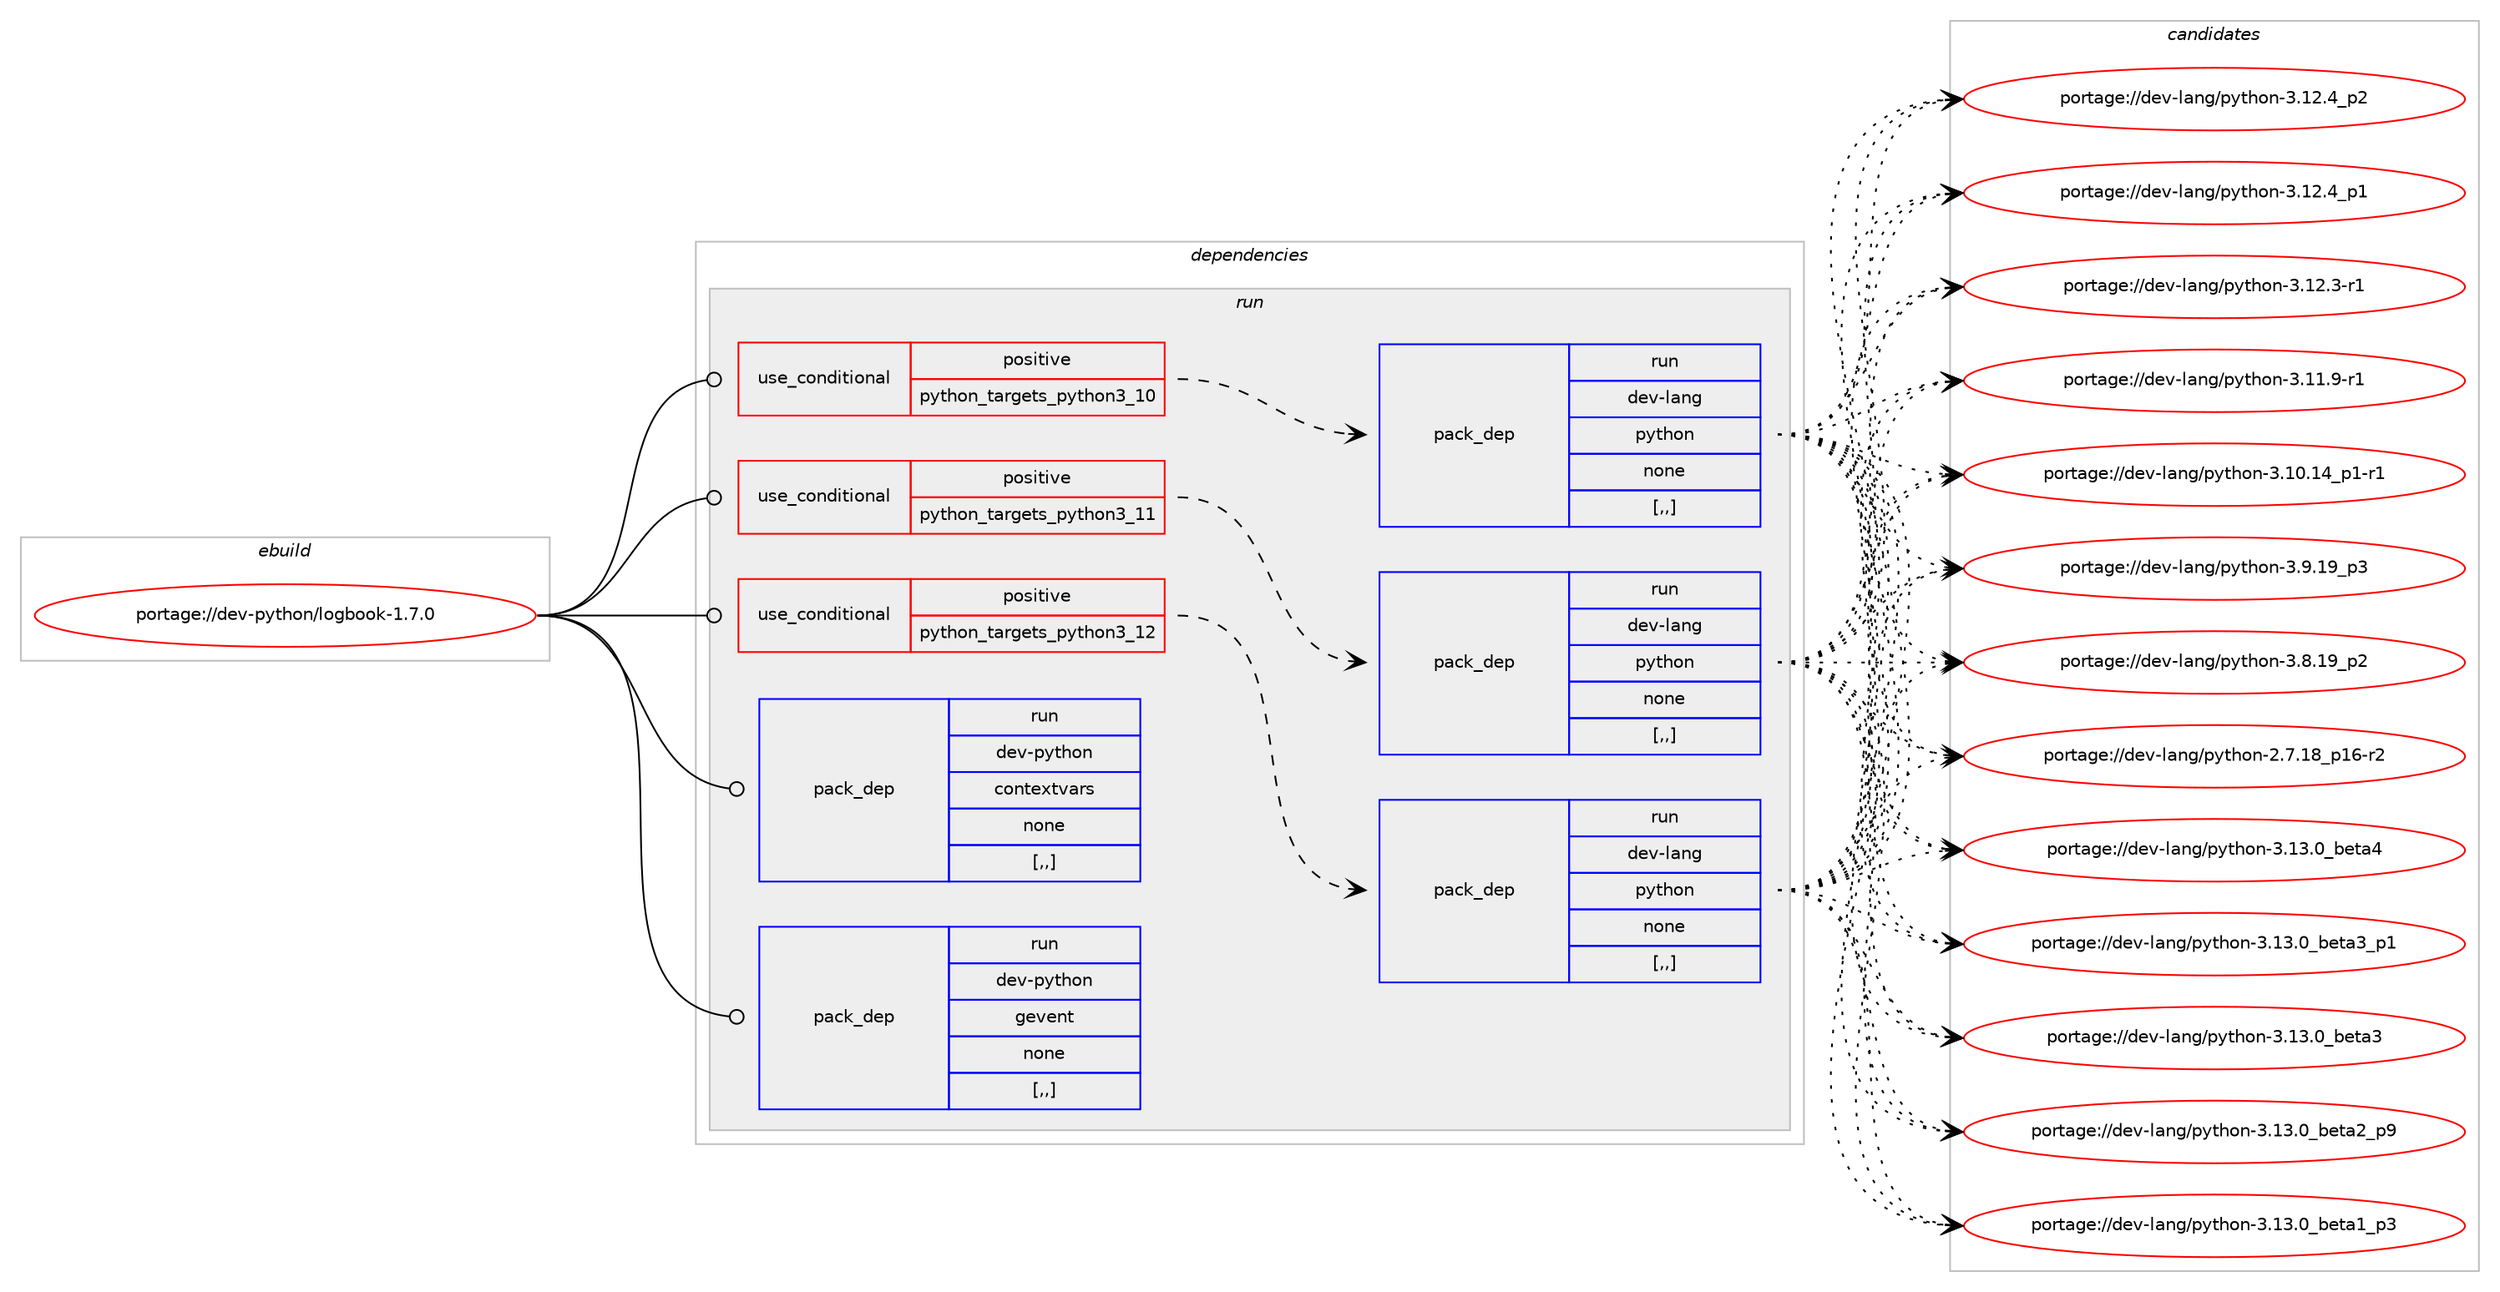 digraph prolog {

# *************
# Graph options
# *************

newrank=true;
concentrate=true;
compound=true;
graph [rankdir=LR,fontname=Helvetica,fontsize=10,ranksep=1.5];#, ranksep=2.5, nodesep=0.2];
edge  [arrowhead=vee];
node  [fontname=Helvetica,fontsize=10];

# **********
# The ebuild
# **********

subgraph cluster_leftcol {
color=gray;
label=<<i>ebuild</i>>;
id [label="portage://dev-python/logbook-1.7.0", color=red, width=4, href="../dev-python/logbook-1.7.0.svg"];
}

# ****************
# The dependencies
# ****************

subgraph cluster_midcol {
color=gray;
label=<<i>dependencies</i>>;
subgraph cluster_compile {
fillcolor="#eeeeee";
style=filled;
label=<<i>compile</i>>;
}
subgraph cluster_compileandrun {
fillcolor="#eeeeee";
style=filled;
label=<<i>compile and run</i>>;
}
subgraph cluster_run {
fillcolor="#eeeeee";
style=filled;
label=<<i>run</i>>;
subgraph cond34568 {
dependency150739 [label=<<TABLE BORDER="0" CELLBORDER="1" CELLSPACING="0" CELLPADDING="4"><TR><TD ROWSPAN="3" CELLPADDING="10">use_conditional</TD></TR><TR><TD>positive</TD></TR><TR><TD>python_targets_python3_10</TD></TR></TABLE>>, shape=none, color=red];
subgraph pack114921 {
dependency150740 [label=<<TABLE BORDER="0" CELLBORDER="1" CELLSPACING="0" CELLPADDING="4" WIDTH="220"><TR><TD ROWSPAN="6" CELLPADDING="30">pack_dep</TD></TR><TR><TD WIDTH="110">run</TD></TR><TR><TD>dev-lang</TD></TR><TR><TD>python</TD></TR><TR><TD>none</TD></TR><TR><TD>[,,]</TD></TR></TABLE>>, shape=none, color=blue];
}
dependency150739:e -> dependency150740:w [weight=20,style="dashed",arrowhead="vee"];
}
id:e -> dependency150739:w [weight=20,style="solid",arrowhead="odot"];
subgraph cond34569 {
dependency150741 [label=<<TABLE BORDER="0" CELLBORDER="1" CELLSPACING="0" CELLPADDING="4"><TR><TD ROWSPAN="3" CELLPADDING="10">use_conditional</TD></TR><TR><TD>positive</TD></TR><TR><TD>python_targets_python3_11</TD></TR></TABLE>>, shape=none, color=red];
subgraph pack114922 {
dependency150742 [label=<<TABLE BORDER="0" CELLBORDER="1" CELLSPACING="0" CELLPADDING="4" WIDTH="220"><TR><TD ROWSPAN="6" CELLPADDING="30">pack_dep</TD></TR><TR><TD WIDTH="110">run</TD></TR><TR><TD>dev-lang</TD></TR><TR><TD>python</TD></TR><TR><TD>none</TD></TR><TR><TD>[,,]</TD></TR></TABLE>>, shape=none, color=blue];
}
dependency150741:e -> dependency150742:w [weight=20,style="dashed",arrowhead="vee"];
}
id:e -> dependency150741:w [weight=20,style="solid",arrowhead="odot"];
subgraph cond34570 {
dependency150743 [label=<<TABLE BORDER="0" CELLBORDER="1" CELLSPACING="0" CELLPADDING="4"><TR><TD ROWSPAN="3" CELLPADDING="10">use_conditional</TD></TR><TR><TD>positive</TD></TR><TR><TD>python_targets_python3_12</TD></TR></TABLE>>, shape=none, color=red];
subgraph pack114923 {
dependency150744 [label=<<TABLE BORDER="0" CELLBORDER="1" CELLSPACING="0" CELLPADDING="4" WIDTH="220"><TR><TD ROWSPAN="6" CELLPADDING="30">pack_dep</TD></TR><TR><TD WIDTH="110">run</TD></TR><TR><TD>dev-lang</TD></TR><TR><TD>python</TD></TR><TR><TD>none</TD></TR><TR><TD>[,,]</TD></TR></TABLE>>, shape=none, color=blue];
}
dependency150743:e -> dependency150744:w [weight=20,style="dashed",arrowhead="vee"];
}
id:e -> dependency150743:w [weight=20,style="solid",arrowhead="odot"];
subgraph pack114924 {
dependency150745 [label=<<TABLE BORDER="0" CELLBORDER="1" CELLSPACING="0" CELLPADDING="4" WIDTH="220"><TR><TD ROWSPAN="6" CELLPADDING="30">pack_dep</TD></TR><TR><TD WIDTH="110">run</TD></TR><TR><TD>dev-python</TD></TR><TR><TD>contextvars</TD></TR><TR><TD>none</TD></TR><TR><TD>[,,]</TD></TR></TABLE>>, shape=none, color=blue];
}
id:e -> dependency150745:w [weight=20,style="solid",arrowhead="odot"];
subgraph pack114925 {
dependency150746 [label=<<TABLE BORDER="0" CELLBORDER="1" CELLSPACING="0" CELLPADDING="4" WIDTH="220"><TR><TD ROWSPAN="6" CELLPADDING="30">pack_dep</TD></TR><TR><TD WIDTH="110">run</TD></TR><TR><TD>dev-python</TD></TR><TR><TD>gevent</TD></TR><TR><TD>none</TD></TR><TR><TD>[,,]</TD></TR></TABLE>>, shape=none, color=blue];
}
id:e -> dependency150746:w [weight=20,style="solid",arrowhead="odot"];
}
}

# **************
# The candidates
# **************

subgraph cluster_choices {
rank=same;
color=gray;
label=<<i>candidates</i>>;

subgraph choice114921 {
color=black;
nodesep=1;
choice1001011184510897110103471121211161041111104551464951464895981011169752 [label="portage://dev-lang/python-3.13.0_beta4", color=red, width=4,href="../dev-lang/python-3.13.0_beta4.svg"];
choice10010111845108971101034711212111610411111045514649514648959810111697519511249 [label="portage://dev-lang/python-3.13.0_beta3_p1", color=red, width=4,href="../dev-lang/python-3.13.0_beta3_p1.svg"];
choice1001011184510897110103471121211161041111104551464951464895981011169751 [label="portage://dev-lang/python-3.13.0_beta3", color=red, width=4,href="../dev-lang/python-3.13.0_beta3.svg"];
choice10010111845108971101034711212111610411111045514649514648959810111697509511257 [label="portage://dev-lang/python-3.13.0_beta2_p9", color=red, width=4,href="../dev-lang/python-3.13.0_beta2_p9.svg"];
choice10010111845108971101034711212111610411111045514649514648959810111697499511251 [label="portage://dev-lang/python-3.13.0_beta1_p3", color=red, width=4,href="../dev-lang/python-3.13.0_beta1_p3.svg"];
choice100101118451089711010347112121116104111110455146495046529511250 [label="portage://dev-lang/python-3.12.4_p2", color=red, width=4,href="../dev-lang/python-3.12.4_p2.svg"];
choice100101118451089711010347112121116104111110455146495046529511249 [label="portage://dev-lang/python-3.12.4_p1", color=red, width=4,href="../dev-lang/python-3.12.4_p1.svg"];
choice100101118451089711010347112121116104111110455146495046514511449 [label="portage://dev-lang/python-3.12.3-r1", color=red, width=4,href="../dev-lang/python-3.12.3-r1.svg"];
choice100101118451089711010347112121116104111110455146494946574511449 [label="portage://dev-lang/python-3.11.9-r1", color=red, width=4,href="../dev-lang/python-3.11.9-r1.svg"];
choice100101118451089711010347112121116104111110455146494846495295112494511449 [label="portage://dev-lang/python-3.10.14_p1-r1", color=red, width=4,href="../dev-lang/python-3.10.14_p1-r1.svg"];
choice100101118451089711010347112121116104111110455146574649579511251 [label="portage://dev-lang/python-3.9.19_p3", color=red, width=4,href="../dev-lang/python-3.9.19_p3.svg"];
choice100101118451089711010347112121116104111110455146564649579511250 [label="portage://dev-lang/python-3.8.19_p2", color=red, width=4,href="../dev-lang/python-3.8.19_p2.svg"];
choice100101118451089711010347112121116104111110455046554649569511249544511450 [label="portage://dev-lang/python-2.7.18_p16-r2", color=red, width=4,href="../dev-lang/python-2.7.18_p16-r2.svg"];
dependency150740:e -> choice1001011184510897110103471121211161041111104551464951464895981011169752:w [style=dotted,weight="100"];
dependency150740:e -> choice10010111845108971101034711212111610411111045514649514648959810111697519511249:w [style=dotted,weight="100"];
dependency150740:e -> choice1001011184510897110103471121211161041111104551464951464895981011169751:w [style=dotted,weight="100"];
dependency150740:e -> choice10010111845108971101034711212111610411111045514649514648959810111697509511257:w [style=dotted,weight="100"];
dependency150740:e -> choice10010111845108971101034711212111610411111045514649514648959810111697499511251:w [style=dotted,weight="100"];
dependency150740:e -> choice100101118451089711010347112121116104111110455146495046529511250:w [style=dotted,weight="100"];
dependency150740:e -> choice100101118451089711010347112121116104111110455146495046529511249:w [style=dotted,weight="100"];
dependency150740:e -> choice100101118451089711010347112121116104111110455146495046514511449:w [style=dotted,weight="100"];
dependency150740:e -> choice100101118451089711010347112121116104111110455146494946574511449:w [style=dotted,weight="100"];
dependency150740:e -> choice100101118451089711010347112121116104111110455146494846495295112494511449:w [style=dotted,weight="100"];
dependency150740:e -> choice100101118451089711010347112121116104111110455146574649579511251:w [style=dotted,weight="100"];
dependency150740:e -> choice100101118451089711010347112121116104111110455146564649579511250:w [style=dotted,weight="100"];
dependency150740:e -> choice100101118451089711010347112121116104111110455046554649569511249544511450:w [style=dotted,weight="100"];
}
subgraph choice114922 {
color=black;
nodesep=1;
choice1001011184510897110103471121211161041111104551464951464895981011169752 [label="portage://dev-lang/python-3.13.0_beta4", color=red, width=4,href="../dev-lang/python-3.13.0_beta4.svg"];
choice10010111845108971101034711212111610411111045514649514648959810111697519511249 [label="portage://dev-lang/python-3.13.0_beta3_p1", color=red, width=4,href="../dev-lang/python-3.13.0_beta3_p1.svg"];
choice1001011184510897110103471121211161041111104551464951464895981011169751 [label="portage://dev-lang/python-3.13.0_beta3", color=red, width=4,href="../dev-lang/python-3.13.0_beta3.svg"];
choice10010111845108971101034711212111610411111045514649514648959810111697509511257 [label="portage://dev-lang/python-3.13.0_beta2_p9", color=red, width=4,href="../dev-lang/python-3.13.0_beta2_p9.svg"];
choice10010111845108971101034711212111610411111045514649514648959810111697499511251 [label="portage://dev-lang/python-3.13.0_beta1_p3", color=red, width=4,href="../dev-lang/python-3.13.0_beta1_p3.svg"];
choice100101118451089711010347112121116104111110455146495046529511250 [label="portage://dev-lang/python-3.12.4_p2", color=red, width=4,href="../dev-lang/python-3.12.4_p2.svg"];
choice100101118451089711010347112121116104111110455146495046529511249 [label="portage://dev-lang/python-3.12.4_p1", color=red, width=4,href="../dev-lang/python-3.12.4_p1.svg"];
choice100101118451089711010347112121116104111110455146495046514511449 [label="portage://dev-lang/python-3.12.3-r1", color=red, width=4,href="../dev-lang/python-3.12.3-r1.svg"];
choice100101118451089711010347112121116104111110455146494946574511449 [label="portage://dev-lang/python-3.11.9-r1", color=red, width=4,href="../dev-lang/python-3.11.9-r1.svg"];
choice100101118451089711010347112121116104111110455146494846495295112494511449 [label="portage://dev-lang/python-3.10.14_p1-r1", color=red, width=4,href="../dev-lang/python-3.10.14_p1-r1.svg"];
choice100101118451089711010347112121116104111110455146574649579511251 [label="portage://dev-lang/python-3.9.19_p3", color=red, width=4,href="../dev-lang/python-3.9.19_p3.svg"];
choice100101118451089711010347112121116104111110455146564649579511250 [label="portage://dev-lang/python-3.8.19_p2", color=red, width=4,href="../dev-lang/python-3.8.19_p2.svg"];
choice100101118451089711010347112121116104111110455046554649569511249544511450 [label="portage://dev-lang/python-2.7.18_p16-r2", color=red, width=4,href="../dev-lang/python-2.7.18_p16-r2.svg"];
dependency150742:e -> choice1001011184510897110103471121211161041111104551464951464895981011169752:w [style=dotted,weight="100"];
dependency150742:e -> choice10010111845108971101034711212111610411111045514649514648959810111697519511249:w [style=dotted,weight="100"];
dependency150742:e -> choice1001011184510897110103471121211161041111104551464951464895981011169751:w [style=dotted,weight="100"];
dependency150742:e -> choice10010111845108971101034711212111610411111045514649514648959810111697509511257:w [style=dotted,weight="100"];
dependency150742:e -> choice10010111845108971101034711212111610411111045514649514648959810111697499511251:w [style=dotted,weight="100"];
dependency150742:e -> choice100101118451089711010347112121116104111110455146495046529511250:w [style=dotted,weight="100"];
dependency150742:e -> choice100101118451089711010347112121116104111110455146495046529511249:w [style=dotted,weight="100"];
dependency150742:e -> choice100101118451089711010347112121116104111110455146495046514511449:w [style=dotted,weight="100"];
dependency150742:e -> choice100101118451089711010347112121116104111110455146494946574511449:w [style=dotted,weight="100"];
dependency150742:e -> choice100101118451089711010347112121116104111110455146494846495295112494511449:w [style=dotted,weight="100"];
dependency150742:e -> choice100101118451089711010347112121116104111110455146574649579511251:w [style=dotted,weight="100"];
dependency150742:e -> choice100101118451089711010347112121116104111110455146564649579511250:w [style=dotted,weight="100"];
dependency150742:e -> choice100101118451089711010347112121116104111110455046554649569511249544511450:w [style=dotted,weight="100"];
}
subgraph choice114923 {
color=black;
nodesep=1;
choice1001011184510897110103471121211161041111104551464951464895981011169752 [label="portage://dev-lang/python-3.13.0_beta4", color=red, width=4,href="../dev-lang/python-3.13.0_beta4.svg"];
choice10010111845108971101034711212111610411111045514649514648959810111697519511249 [label="portage://dev-lang/python-3.13.0_beta3_p1", color=red, width=4,href="../dev-lang/python-3.13.0_beta3_p1.svg"];
choice1001011184510897110103471121211161041111104551464951464895981011169751 [label="portage://dev-lang/python-3.13.0_beta3", color=red, width=4,href="../dev-lang/python-3.13.0_beta3.svg"];
choice10010111845108971101034711212111610411111045514649514648959810111697509511257 [label="portage://dev-lang/python-3.13.0_beta2_p9", color=red, width=4,href="../dev-lang/python-3.13.0_beta2_p9.svg"];
choice10010111845108971101034711212111610411111045514649514648959810111697499511251 [label="portage://dev-lang/python-3.13.0_beta1_p3", color=red, width=4,href="../dev-lang/python-3.13.0_beta1_p3.svg"];
choice100101118451089711010347112121116104111110455146495046529511250 [label="portage://dev-lang/python-3.12.4_p2", color=red, width=4,href="../dev-lang/python-3.12.4_p2.svg"];
choice100101118451089711010347112121116104111110455146495046529511249 [label="portage://dev-lang/python-3.12.4_p1", color=red, width=4,href="../dev-lang/python-3.12.4_p1.svg"];
choice100101118451089711010347112121116104111110455146495046514511449 [label="portage://dev-lang/python-3.12.3-r1", color=red, width=4,href="../dev-lang/python-3.12.3-r1.svg"];
choice100101118451089711010347112121116104111110455146494946574511449 [label="portage://dev-lang/python-3.11.9-r1", color=red, width=4,href="../dev-lang/python-3.11.9-r1.svg"];
choice100101118451089711010347112121116104111110455146494846495295112494511449 [label="portage://dev-lang/python-3.10.14_p1-r1", color=red, width=4,href="../dev-lang/python-3.10.14_p1-r1.svg"];
choice100101118451089711010347112121116104111110455146574649579511251 [label="portage://dev-lang/python-3.9.19_p3", color=red, width=4,href="../dev-lang/python-3.9.19_p3.svg"];
choice100101118451089711010347112121116104111110455146564649579511250 [label="portage://dev-lang/python-3.8.19_p2", color=red, width=4,href="../dev-lang/python-3.8.19_p2.svg"];
choice100101118451089711010347112121116104111110455046554649569511249544511450 [label="portage://dev-lang/python-2.7.18_p16-r2", color=red, width=4,href="../dev-lang/python-2.7.18_p16-r2.svg"];
dependency150744:e -> choice1001011184510897110103471121211161041111104551464951464895981011169752:w [style=dotted,weight="100"];
dependency150744:e -> choice10010111845108971101034711212111610411111045514649514648959810111697519511249:w [style=dotted,weight="100"];
dependency150744:e -> choice1001011184510897110103471121211161041111104551464951464895981011169751:w [style=dotted,weight="100"];
dependency150744:e -> choice10010111845108971101034711212111610411111045514649514648959810111697509511257:w [style=dotted,weight="100"];
dependency150744:e -> choice10010111845108971101034711212111610411111045514649514648959810111697499511251:w [style=dotted,weight="100"];
dependency150744:e -> choice100101118451089711010347112121116104111110455146495046529511250:w [style=dotted,weight="100"];
dependency150744:e -> choice100101118451089711010347112121116104111110455146495046529511249:w [style=dotted,weight="100"];
dependency150744:e -> choice100101118451089711010347112121116104111110455146495046514511449:w [style=dotted,weight="100"];
dependency150744:e -> choice100101118451089711010347112121116104111110455146494946574511449:w [style=dotted,weight="100"];
dependency150744:e -> choice100101118451089711010347112121116104111110455146494846495295112494511449:w [style=dotted,weight="100"];
dependency150744:e -> choice100101118451089711010347112121116104111110455146574649579511251:w [style=dotted,weight="100"];
dependency150744:e -> choice100101118451089711010347112121116104111110455146564649579511250:w [style=dotted,weight="100"];
dependency150744:e -> choice100101118451089711010347112121116104111110455046554649569511249544511450:w [style=dotted,weight="100"];
}
subgraph choice114924 {
color=black;
nodesep=1;
}
subgraph choice114925 {
color=black;
nodesep=1;
}
}

}
